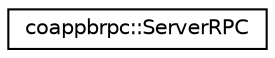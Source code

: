 digraph "Graphical Class Hierarchy"
{
  edge [fontname="Helvetica",fontsize="10",labelfontname="Helvetica",labelfontsize="10"];
  node [fontname="Helvetica",fontsize="10",shape=record];
  rankdir="LR";
  Node0 [label="coappbrpc::ServerRPC",height=0.2,width=0.4,color="black", fillcolor="white", style="filled",URL="$classcoappbrpc_1_1ServerRPC.html"];
}
